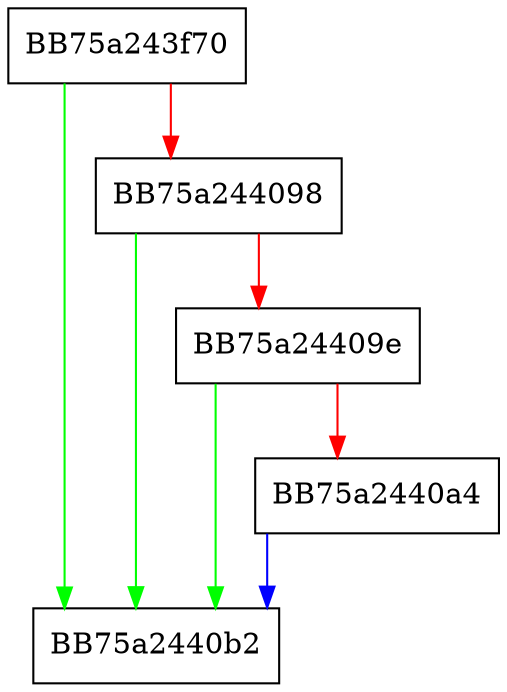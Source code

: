 digraph setup_NETRPF_2_IL_source {
  node [shape="box"];
  graph [splines=ortho];
  BB75a243f70 -> BB75a2440b2 [color="green"];
  BB75a243f70 -> BB75a244098 [color="red"];
  BB75a244098 -> BB75a2440b2 [color="green"];
  BB75a244098 -> BB75a24409e [color="red"];
  BB75a24409e -> BB75a2440b2 [color="green"];
  BB75a24409e -> BB75a2440a4 [color="red"];
  BB75a2440a4 -> BB75a2440b2 [color="blue"];
}